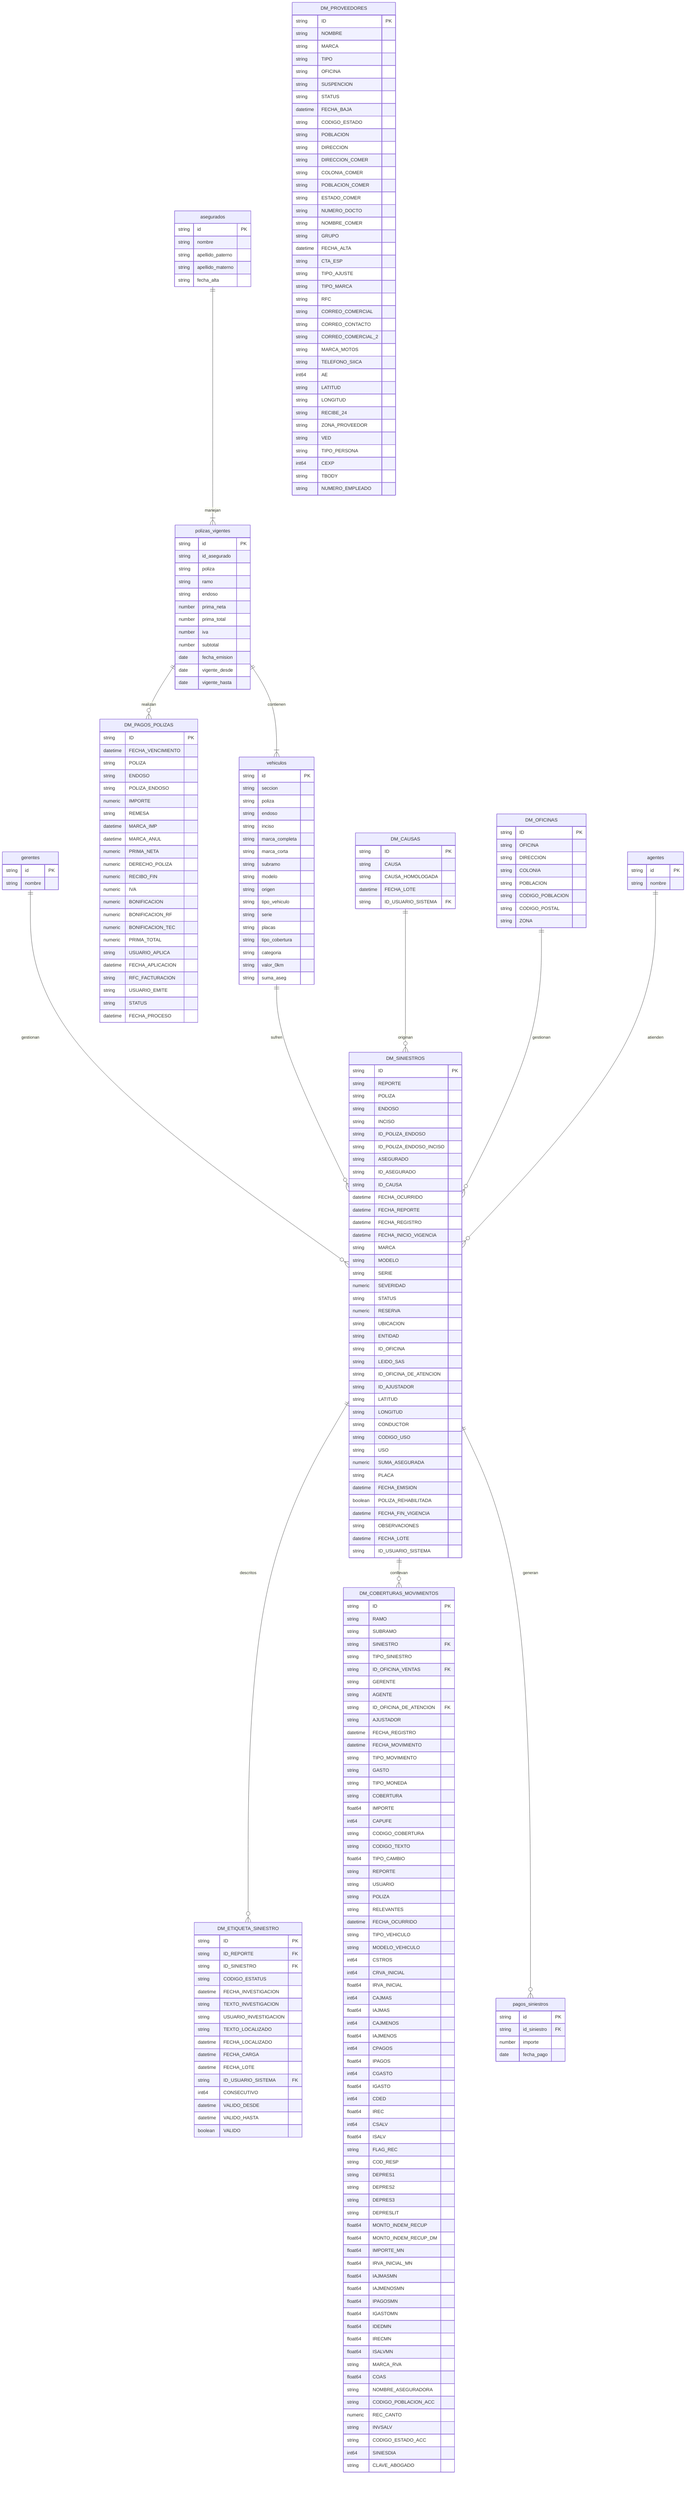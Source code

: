 erDiagram

asegurados ||--|{ polizas_vigentes : manejan

polizas_vigentes ||--|{ vehiculos : contienen

polizas_vigentes ||--o{ DM_PAGOS_POLIZAS : realizan

gerentes ||--o{ DM_SINIESTROS : gestionan

vehiculos ||--o{ DM_SINIESTROS : sufren

DM_CAUSAS ||--o{ DM_SINIESTROS : originan

DM_OFICINAS ||--o{ DM_SINIESTROS : gestionan

agentes ||--o{ DM_SINIESTROS : atienden

DM_SINIESTROS ||--o{ DM_ETIQUETA_SINIESTRO : descritos

DM_SINIESTROS ||--o{ DM_COBERTURAS_MOVIMIENTOS : conllevan

DM_SINIESTROS ||--o{ pagos_siniestros : generan

DM_PROVEEDORES {
    string ID PK
    string NOMBRE
    string MARCA
    string TIPO
    string OFICINA
    string SUSPENCION
    string STATUS
    datetime FECHA_BAJA
    string CODIGO_ESTADO
    string POBLACION
    string DIRECCION
    string DIRECCION_COMER
    string COLONIA_COMER
    string POBLACION_COMER
    string ESTADO_COMER
    string NUMERO_DOCTO
    string NOMBRE_COMER
    string GRUPO
    datetime FECHA_ALTA
    string CTA_ESP
    string TIPO_AJUSTE
    string TIPO_MARCA
    string RFC
    string CORREO_COMERCIAL
    string CORREO_CONTACTO
    string CORREO_COMERCIAL_2
    string MARCA_MOTOS
    string TELEFONO_SIICA
    int64 AE
    string LATITUD
    string LONGITUD
    string RECIBE_24
    string ZONA_PROVEEDOR
    string VED
    string TIPO_PERSONA
    int64 CEXP
    string TBODY
    string NUMERO_EMPLEADO
}

asegurados {
    string id PK
    string nombre
    string apellido_paterno
    string apellido_materno
    string fecha_alta
}

polizas_vigentes {
    string id PK
    string id_asegurado
    string poliza
    string ramo
    string endoso
    number prima_neta
    number prima_total
    number iva
    number subtotal
    date fecha_emision
    date vigente_desde
    date vigente_hasta
}

DM_PAGOS_POLIZAS {
    string ID PK
    datetime FECHA_VENCIMIENTO
    string POLIZA
    string ENDOSO
    string POLIZA_ENDOSO
    numeric IMPORTE
    string REMESA
    datetime MARCA_IMP
    datetime MARCA_ANUL
    numeric PRIMA_NETA
    numeric DERECHO_POLIZA
    numeric RECIBO_FIN
    numeric IVA
    numeric BONIFICACION
    numeric BONIFICACION_RF
    numeric BONIFICACION_TEC
    numeric PRIMA_TOTAL
    string USUARIO_APLICA
    datetime FECHA_APLICACION
    string RFC_FACTURACION
    string USUARIO_EMITE
    string STATUS
    datetime FECHA_PROCESO
}


vehiculos {
    string id PK
    string seccion
    string poliza
    string endoso
    string inciso
    string marca_completa
    string marca_corta
    string subramo
    string modelo
    string origen
    string tipo_vehiculo
    string serie
    string placas
    string tipo_cobertura
    string categoria
    string valor_0km
    string suma_aseg
}


DM_CAUSAS {
    string ID PK
    string CAUSA
    string CAUSA_HOMOLOGADA
    datetime FECHA_LOTE
    string ID_USUARIO_SISTEMA FK
}


DM_ETIQUETA_SINIESTRO {
    string ID PK
    string ID_REPORTE FK
    string ID_SINIESTRO FK
    string CODIGO_ESTATUS
    datetime FECHA_INVESTIGACION
    string TEXTO_INVESTIGACION
    string USUARIO_INVESTIGACION
    string TEXTO_LOCALIZADO
    datetime FECHA_LOCALIZADO
    datetime FECHA_CARGA
    datetime FECHA_LOTE
    string ID_USUARIO_SISTEMA FK
    int64 CONSECUTIVO
    datetime VALIDO_DESDE
    datetime VALIDO_HASTA
    boolean VALIDO
}


DM_COBERTURAS_MOVIMIENTOS {
    string ID PK
    string RAMO
    string SUBRAMO
    string SINIESTRO FK
    string TIPO_SINIESTRO
    string ID_OFICINA_VENTAS FK
    string GERENTE
    string AGENTE
    string ID_OFICINA_DE_ATENCION FK
    string AJUSTADOR
    datetime FECHA_REGISTRO
    datetime FECHA_MOVIMIENTO
    string TIPO_MOVIMIENTO
    string GASTO
    string TIPO_MONEDA
    string COBERTURA
    float64 IMPORTE
    int64 CAPUFE
    string CODIGO_COBERTURA
    string CODIGO_TEXTO
    float64 TIPO_CAMBIO
    string REPORTE
    string USUARIO
    string POLIZA
    string RELEVANTES
    datetime FECHA_OCURRIDO
    string TIPO_VEHICULO
    string MODELO_VEHICULO
    int64 CSTROS
    int64 CRVA_INICIAL
    float64 IRVA_INICIAL
    int64 CAJMAS
    float64 IAJMAS
    int64 CAJMENOS
    float64 IAJMENOS
    int64 CPAGOS
    float64 IPAGOS
    int64 CGASTO
    float64 IGASTO
    int64 CDED
    float64 IREC
    int64 CSALV
    float64 ISALV
    string FLAG_REC
    string COD_RESP
    string DEPRES1
    string DEPRES2
    string DEPRES3
    string DEPRESLIT
    float64 MONTO_INDEM_RECUP
    float64 MONTO_INDEM_RECUP_DM
    float64 IMPORTE_MN
    float64 IRVA_INICIAL_MN
    float64 IAJMASMN
    float64 IAJMENOSMN
    float64 IPAGOSMN
    float64 IGASTOMN
    float64 IDEDMN
    float64 IRECMN
    float64 ISALVMN
    string MARCA_RVA
    float64 COAS
    string NOMBRE_ASEGURADORA
    string CODIGO_POBLACION_ACC
    numeric REC_CANTO
    string INVSALV
    string CODIGO_ESTADO_ACC
    int64 SINIESDIA
    string CLAVE_ABOGADO
}

%% PENDIENTE
%%DM_CAUSA_COBERTURA {
%%    string REGLA
%%    string CAUSAS
%%    string COBERTURA
%%    string CODIGO_COBERTURA
%%    datetime FECHA_LOTE
%%    string ID_USUARIO_SISTEMA FK
%%}

pagos_siniestros {
    string id PK
    string id_siniestro FK
    number importe
    date fecha_pago
}

gerentes {
    string id PK
    string nombre
}

DM_OFICINAS {
    string ID PK
    string OFICINA
    string DIRECCION
    string COLONIA
    string POBLACION
    string CODIGO_POBLACION
    string CODIGO_POSTAL
    string ZONA
}

DM_SINIESTROS {
    string ID PK
    string REPORTE
    string POLIZA
    string ENDOSO
    string INCISO
    string ID_POLIZA_ENDOSO
    string ID_POLIZA_ENDOSO_INCISO
    string ASEGURADO
    string ID_ASEGURADO
    string ID_CAUSA
    datetime FECHA_OCURRIDO
    datetime FECHA_REPORTE
    datetime FECHA_REGISTRO
    datetime FECHA_INICIO_VIGENCIA
    string MARCA
    string MODELO
    string SERIE
    numeric SEVERIDAD
    string STATUS
    numeric RESERVA
    string UBICACION
    string ENTIDAD
    string ID_OFICINA
    string LEIDO_SAS
    string ID_OFICINA_DE_ATENCION
    string ID_AJUSTADOR
    string LATITUD
    string LONGITUD
    string CONDUCTOR
    string CODIGO_USO
    string USO
    numeric SUMA_ASEGURADA
    string PLACA
    datetime FECHA_EMISION
    boolean POLIZA_REHABILITADA
    datetime FECHA_FIN_VIGENCIA
    string OBSERVACIONES
    datetime FECHA_LOTE
    string ID_USUARIO_SISTEMA
}

agentes {
    string id PK
    string nombre
}